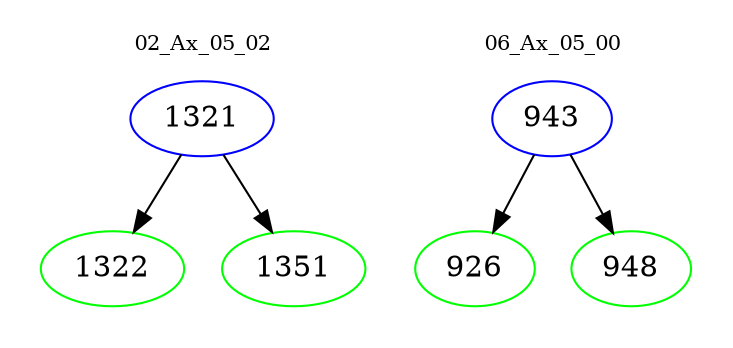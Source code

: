 digraph{
subgraph cluster_0 {
color = white
label = "02_Ax_05_02";
fontsize=10;
T0_1321 [label="1321", color="blue"]
T0_1321 -> T0_1322 [color="black"]
T0_1322 [label="1322", color="green"]
T0_1321 -> T0_1351 [color="black"]
T0_1351 [label="1351", color="green"]
}
subgraph cluster_1 {
color = white
label = "06_Ax_05_00";
fontsize=10;
T1_943 [label="943", color="blue"]
T1_943 -> T1_926 [color="black"]
T1_926 [label="926", color="green"]
T1_943 -> T1_948 [color="black"]
T1_948 [label="948", color="green"]
}
}
